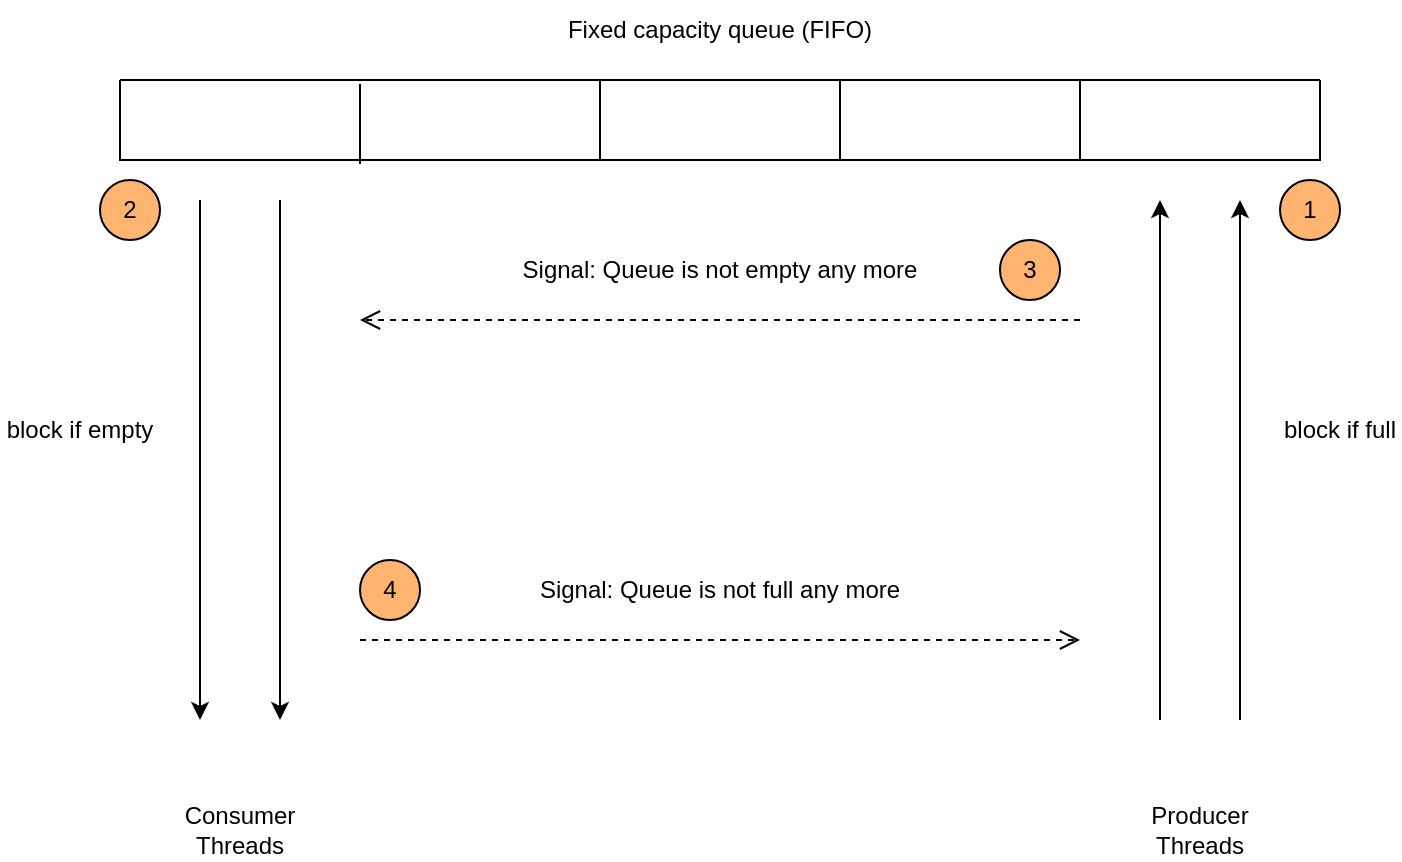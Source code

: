 <mxfile version="20.4.1" type="github">
  <diagram id="kgpKYQtTHZ0yAKxKKP6v" name="Page-1">
    <mxGraphModel dx="1108" dy="482" grid="1" gridSize="10" guides="1" tooltips="1" connect="1" arrows="1" fold="1" page="1" pageScale="1" pageWidth="850" pageHeight="1100" math="0" shadow="0">
      <root>
        <mxCell id="0" />
        <mxCell id="1" parent="0" />
        <mxCell id="6xNNRaoeywDFbzuQajoG-1" value="" style="swimlane;startSize=0;" vertex="1" parent="1">
          <mxGeometry x="120" y="80" width="600" height="40" as="geometry">
            <mxRectangle x="120" y="80" width="50" height="40" as="alternateBounds" />
          </mxGeometry>
        </mxCell>
        <mxCell id="6xNNRaoeywDFbzuQajoG-3" value="" style="endArrow=none;html=1;rounded=0;" edge="1" parent="6xNNRaoeywDFbzuQajoG-1">
          <mxGeometry width="50" height="50" relative="1" as="geometry">
            <mxPoint x="240" y="40" as="sourcePoint" />
            <mxPoint x="240" as="targetPoint" />
            <Array as="points">
              <mxPoint x="240" />
            </Array>
          </mxGeometry>
        </mxCell>
        <mxCell id="6xNNRaoeywDFbzuQajoG-4" value="" style="endArrow=none;html=1;rounded=0;" edge="1" parent="6xNNRaoeywDFbzuQajoG-1">
          <mxGeometry width="50" height="50" relative="1" as="geometry">
            <mxPoint x="360" y="40" as="sourcePoint" />
            <mxPoint x="360" as="targetPoint" />
            <Array as="points">
              <mxPoint x="360" />
            </Array>
          </mxGeometry>
        </mxCell>
        <mxCell id="6xNNRaoeywDFbzuQajoG-5" value="" style="endArrow=none;html=1;rounded=0;" edge="1" parent="6xNNRaoeywDFbzuQajoG-1">
          <mxGeometry width="50" height="50" relative="1" as="geometry">
            <mxPoint x="480" y="40" as="sourcePoint" />
            <mxPoint x="480" as="targetPoint" />
            <Array as="points">
              <mxPoint x="480" />
            </Array>
          </mxGeometry>
        </mxCell>
        <mxCell id="6xNNRaoeywDFbzuQajoG-2" value="" style="endArrow=none;html=1;rounded=0;" edge="1" parent="1">
          <mxGeometry width="50" height="50" relative="1" as="geometry">
            <mxPoint x="240" y="122" as="sourcePoint" />
            <mxPoint x="240" y="82" as="targetPoint" />
            <Array as="points">
              <mxPoint x="240" y="82" />
            </Array>
          </mxGeometry>
        </mxCell>
        <mxCell id="6xNNRaoeywDFbzuQajoG-6" value="" style="endArrow=classic;html=1;rounded=0;" edge="1" parent="1">
          <mxGeometry width="50" height="50" relative="1" as="geometry">
            <mxPoint x="640" y="400" as="sourcePoint" />
            <mxPoint x="640" y="140" as="targetPoint" />
          </mxGeometry>
        </mxCell>
        <mxCell id="6xNNRaoeywDFbzuQajoG-7" value="" style="endArrow=classic;html=1;rounded=0;" edge="1" parent="1">
          <mxGeometry width="50" height="50" relative="1" as="geometry">
            <mxPoint x="680" y="400" as="sourcePoint" />
            <mxPoint x="680" y="140" as="targetPoint" />
          </mxGeometry>
        </mxCell>
        <mxCell id="6xNNRaoeywDFbzuQajoG-8" value="" style="endArrow=classic;html=1;rounded=0;" edge="1" parent="1">
          <mxGeometry width="50" height="50" relative="1" as="geometry">
            <mxPoint x="160" y="140" as="sourcePoint" />
            <mxPoint x="160" y="400" as="targetPoint" />
          </mxGeometry>
        </mxCell>
        <mxCell id="6xNNRaoeywDFbzuQajoG-9" value="" style="endArrow=classic;html=1;rounded=0;" edge="1" parent="1">
          <mxGeometry width="50" height="50" relative="1" as="geometry">
            <mxPoint x="200" y="140" as="sourcePoint" />
            <mxPoint x="200" y="400" as="targetPoint" />
          </mxGeometry>
        </mxCell>
        <mxCell id="6xNNRaoeywDFbzuQajoG-13" value="" style="html=1;verticalAlign=bottom;endArrow=open;dashed=1;endSize=8;rounded=0;" edge="1" parent="1">
          <mxGeometry relative="1" as="geometry">
            <mxPoint x="600" y="200" as="sourcePoint" />
            <mxPoint x="240" y="200" as="targetPoint" />
          </mxGeometry>
        </mxCell>
        <mxCell id="6xNNRaoeywDFbzuQajoG-14" value="" style="html=1;verticalAlign=bottom;endArrow=open;dashed=1;endSize=8;rounded=0;" edge="1" parent="1">
          <mxGeometry relative="1" as="geometry">
            <mxPoint x="240" y="360" as="sourcePoint" />
            <mxPoint x="600" y="360" as="targetPoint" />
          </mxGeometry>
        </mxCell>
        <mxCell id="6xNNRaoeywDFbzuQajoG-15" value="Signal: Queue is not empty any more" style="text;html=1;strokeColor=none;fillColor=none;align=center;verticalAlign=middle;whiteSpace=wrap;rounded=0;" vertex="1" parent="1">
          <mxGeometry x="280" y="160" width="280" height="30" as="geometry" />
        </mxCell>
        <mxCell id="6xNNRaoeywDFbzuQajoG-16" value="Signal: Queue is not full any more" style="text;html=1;strokeColor=none;fillColor=none;align=center;verticalAlign=middle;whiteSpace=wrap;rounded=0;" vertex="1" parent="1">
          <mxGeometry x="280" y="320" width="280" height="30" as="geometry" />
        </mxCell>
        <mxCell id="6xNNRaoeywDFbzuQajoG-17" value="Producer Threads" style="text;html=1;strokeColor=none;fillColor=none;align=center;verticalAlign=middle;whiteSpace=wrap;rounded=0;" vertex="1" parent="1">
          <mxGeometry x="630" y="440" width="60" height="30" as="geometry" />
        </mxCell>
        <mxCell id="6xNNRaoeywDFbzuQajoG-18" value="Consumer Threads" style="text;html=1;strokeColor=none;fillColor=none;align=center;verticalAlign=middle;whiteSpace=wrap;rounded=0;" vertex="1" parent="1">
          <mxGeometry x="150" y="440" width="60" height="30" as="geometry" />
        </mxCell>
        <mxCell id="6xNNRaoeywDFbzuQajoG-19" value="block if full" style="text;html=1;strokeColor=none;fillColor=none;align=center;verticalAlign=middle;whiteSpace=wrap;rounded=0;" vertex="1" parent="1">
          <mxGeometry x="700" y="240" width="60" height="30" as="geometry" />
        </mxCell>
        <mxCell id="6xNNRaoeywDFbzuQajoG-20" value="block if empty" style="text;html=1;strokeColor=none;fillColor=none;align=center;verticalAlign=middle;whiteSpace=wrap;rounded=0;" vertex="1" parent="1">
          <mxGeometry x="60" y="240" width="80" height="30" as="geometry" />
        </mxCell>
        <mxCell id="6xNNRaoeywDFbzuQajoG-21" value="Fixed capacity queue (FIFO)" style="text;html=1;strokeColor=none;fillColor=none;align=center;verticalAlign=middle;whiteSpace=wrap;rounded=0;" vertex="1" parent="1">
          <mxGeometry x="240" y="40" width="360" height="30" as="geometry" />
        </mxCell>
        <mxCell id="6xNNRaoeywDFbzuQajoG-24" value="1" style="ellipse;whiteSpace=wrap;html=1;aspect=fixed;fillColor=#FFB570;" vertex="1" parent="1">
          <mxGeometry x="700" y="130" width="30" height="30" as="geometry" />
        </mxCell>
        <mxCell id="6xNNRaoeywDFbzuQajoG-25" value="2" style="ellipse;whiteSpace=wrap;html=1;aspect=fixed;fillColor=#FFB570;" vertex="1" parent="1">
          <mxGeometry x="110" y="130" width="30" height="30" as="geometry" />
        </mxCell>
        <mxCell id="6xNNRaoeywDFbzuQajoG-26" value="3" style="ellipse;whiteSpace=wrap;html=1;aspect=fixed;fillColor=#FFB570;" vertex="1" parent="1">
          <mxGeometry x="560" y="160" width="30" height="30" as="geometry" />
        </mxCell>
        <mxCell id="6xNNRaoeywDFbzuQajoG-27" value="4" style="ellipse;whiteSpace=wrap;html=1;aspect=fixed;fillColor=#FFB570;" vertex="1" parent="1">
          <mxGeometry x="240" y="320" width="30" height="30" as="geometry" />
        </mxCell>
      </root>
    </mxGraphModel>
  </diagram>
</mxfile>
